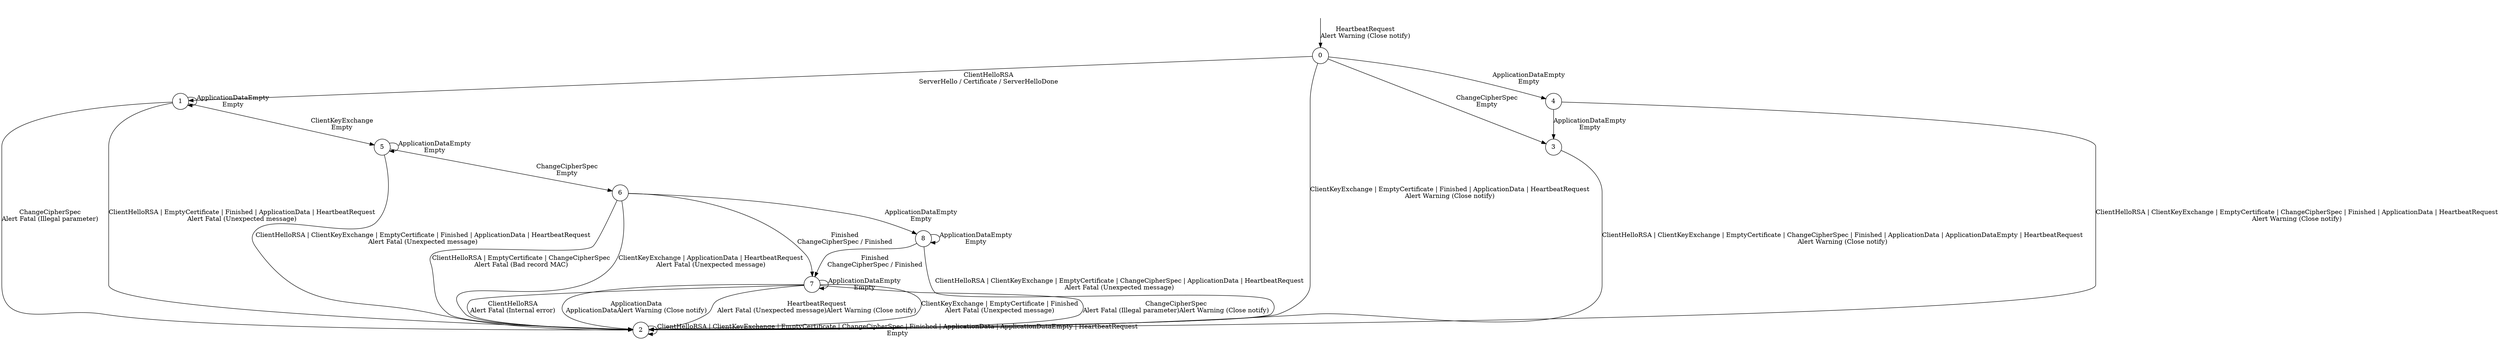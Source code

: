 digraph g {
__start0 [shape="none", label=""];
s0 [shape="circle", label="0"];
s1 [shape="circle", label="1"];
s2 [shape="circle", label="2"];
s3 [shape="circle", label="3"];
s4 [shape="circle", label="4"];
s5 [shape="circle", label="5"];
s6 [shape="circle", label="6"];
s7 [shape="circle", label="7"];
s8 [shape="circle", label="8"];
s8 -> s2  [label=<ClientHelloRSA | ClientKeyExchange | EmptyCertificate | ChangeCipherSpec | ApplicationData | HeartbeatRequest<br />Alert Fatal (Unexpected message)>];
s8 -> s8  [label=<ApplicationDataEmpty<br />Empty>];
s8 -> s7  [label=<Finished<br />ChangeCipherSpec / Finished>];
s3 -> s2  [label=<ClientHelloRSA | ClientKeyExchange | EmptyCertificate | ChangeCipherSpec | Finished | ApplicationData | ApplicationDataEmpty | HeartbeatRequest<br />Alert Warning (Close notify)>];
s2 -> s2  [label=<ClientHelloRSA | ClientKeyExchange | EmptyCertificate | ChangeCipherSpec | Finished | ApplicationData | ApplicationDataEmpty | HeartbeatRequest<br />Empty>];
s1 -> s2  [label=<ChangeCipherSpec<br />Alert Fatal (Illegal parameter)>];
s1 -> s2  [label=<ClientHelloRSA | EmptyCertificate | Finished | ApplicationData | HeartbeatRequest<br />Alert Fatal (Unexpected message)>];
s1 -> s1  [label=<ApplicationDataEmpty<br />Empty>];
s1 -> s5  [label=<ClientKeyExchange<br />Empty>];
s0 -> s3  [label=<ChangeCipherSpec<br />Empty>];
s0 -> s2  [label=<ClientKeyExchange | EmptyCertificate | Finished | ApplicationData | HeartbeatRequest<br />Alert Warning (Close notify)>];
s0 -> s1  [label=<ClientHelloRSA<br />ServerHello / Certificate / ServerHelloDone>];
s0 -> s4  [label=<ApplicationDataEmpty<br />Empty>];
s7 -> s2  [label=<ClientHelloRSA<br />Alert Fatal (Internal error)>];
s7 -> s2  [label=<ApplicationData<br />ApplicationDataAlert Warning (Close notify)>];
s7 -> s2  [label=<HeartbeatRequest<br />Alert Fatal (Unexpected message)Alert Warning (Close notify)>];
s7 -> s2  [label=<ClientKeyExchange | EmptyCertificate | Finished<br />Alert Fatal (Unexpected message)>];
s7 -> s2  [label=<ChangeCipherSpec<br />Alert Fatal (Illegal parameter)Alert Warning (Close notify)>];
s7 -> s7  [label=<ApplicationDataEmpty<br />Empty>];
s6 -> s2  [label=<ClientHelloRSA | EmptyCertificate | ChangeCipherSpec<br />Alert Fatal (Bad record MAC)>];
s6 -> s2  [label=<ClientKeyExchange | ApplicationData | HeartbeatRequest<br />Alert Fatal (Unexpected message)>];
s6 -> s8  [label=<ApplicationDataEmpty<br />Empty>];
s6 -> s7  [label=<Finished<br />ChangeCipherSpec / Finished>];
s5 -> s2  [label=<ClientHelloRSA | ClientKeyExchange | EmptyCertificate | Finished | ApplicationData | HeartbeatRequest<br />Alert Fatal (Unexpected message)>];
s5 -> s6  [label=<ChangeCipherSpec<br />Empty>];
s5 -> s5  [label=<ApplicationDataEmpty<br />Empty>];
s4 -> s3  [label=<ApplicationDataEmpty<br />Empty>];
s4 -> s2  [label=<ClientHelloRSA | ClientKeyExchange | EmptyCertificate | ChangeCipherSpec | Finished | ApplicationData | HeartbeatRequest<br />Alert Warning (Close notify)>];
__start0 -> s0  [label=<HeartbeatRequest<br />Alert Warning (Close notify)>];
}
